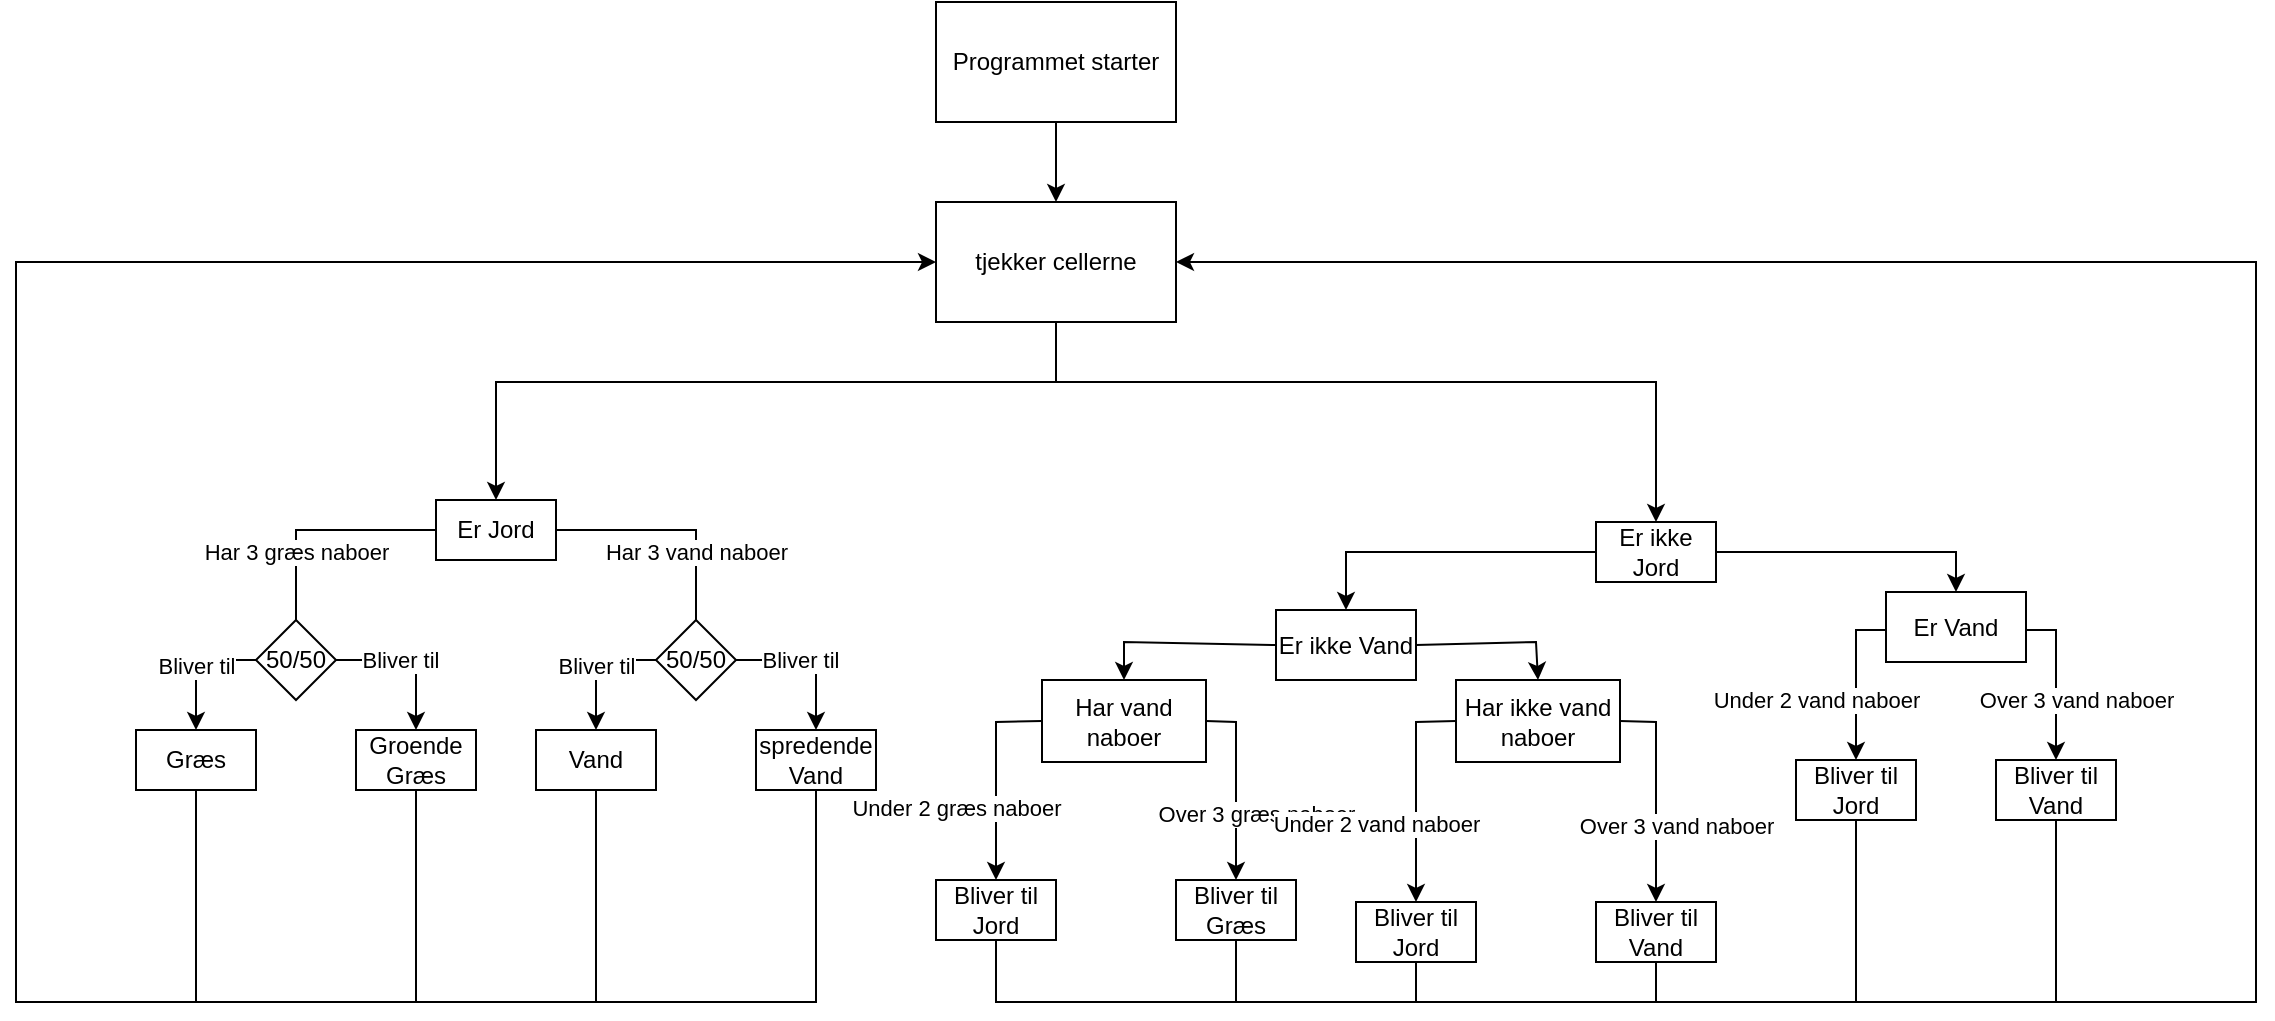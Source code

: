 <mxfile version="21.1.2" type="device">
  <diagram name="Side-1" id="yNfRaHSVCuGR44uHi-wh">
    <mxGraphModel dx="2599" dy="739" grid="1" gridSize="10" guides="1" tooltips="1" connect="1" arrows="1" fold="1" page="1" pageScale="1" pageWidth="1169" pageHeight="827" math="0" shadow="0">
      <root>
        <mxCell id="0" />
        <mxCell id="1" parent="0" />
        <mxCell id="9loAOh5dhfeu6k45An3E-3" style="edgeStyle=orthogonalEdgeStyle;rounded=0;orthogonalLoop=1;jettySize=auto;html=1;entryX=0.5;entryY=0;entryDx=0;entryDy=0;" parent="1" source="9loAOh5dhfeu6k45An3E-1" target="9loAOh5dhfeu6k45An3E-2" edge="1">
          <mxGeometry relative="1" as="geometry" />
        </mxCell>
        <mxCell id="9loAOh5dhfeu6k45An3E-1" value="Programmet starter" style="rounded=0;whiteSpace=wrap;html=1;" parent="1" vertex="1">
          <mxGeometry x="380" y="20" width="120" height="60" as="geometry" />
        </mxCell>
        <mxCell id="9loAOh5dhfeu6k45An3E-2" value="tjekker cellerne" style="rounded=0;whiteSpace=wrap;html=1;" parent="1" vertex="1">
          <mxGeometry x="380" y="120" width="120" height="60" as="geometry" />
        </mxCell>
        <mxCell id="9loAOh5dhfeu6k45An3E-4" value="Er Jord" style="rounded=0;whiteSpace=wrap;html=1;" parent="1" vertex="1">
          <mxGeometry x="130" y="269" width="60" height="30" as="geometry" />
        </mxCell>
        <mxCell id="9loAOh5dhfeu6k45An3E-7" value="" style="endArrow=classic;html=1;rounded=0;exitX=0.5;exitY=1;exitDx=0;exitDy=0;entryX=0.5;entryY=0;entryDx=0;entryDy=0;" parent="1" source="9loAOh5dhfeu6k45An3E-2" target="9loAOh5dhfeu6k45An3E-4" edge="1">
          <mxGeometry width="50" height="50" relative="1" as="geometry">
            <mxPoint x="310" y="400" as="sourcePoint" />
            <mxPoint x="360" y="350" as="targetPoint" />
            <Array as="points">
              <mxPoint x="440" y="210" />
              <mxPoint x="160" y="210" />
            </Array>
          </mxGeometry>
        </mxCell>
        <mxCell id="9loAOh5dhfeu6k45An3E-8" value="Græs" style="rounded=0;whiteSpace=wrap;html=1;" parent="1" vertex="1">
          <mxGeometry x="-20" y="384" width="60" height="30" as="geometry" />
        </mxCell>
        <mxCell id="9loAOh5dhfeu6k45An3E-10" value="50/50" style="rhombus;whiteSpace=wrap;html=1;" parent="1" vertex="1">
          <mxGeometry x="40" y="329" width="40" height="40" as="geometry" />
        </mxCell>
        <mxCell id="9loAOh5dhfeu6k45An3E-11" value="Har 3 græs naboer" style="endArrow=none;html=1;rounded=0;exitX=0;exitY=0.5;exitDx=0;exitDy=0;entryX=0.5;entryY=0;entryDx=0;entryDy=0;" parent="1" source="9loAOh5dhfeu6k45An3E-4" target="9loAOh5dhfeu6k45An3E-10" edge="1">
          <mxGeometry x="0.407" width="50" height="50" relative="1" as="geometry">
            <mxPoint x="160" y="409" as="sourcePoint" />
            <mxPoint x="210" y="359" as="targetPoint" />
            <Array as="points">
              <mxPoint x="60" y="284" />
            </Array>
            <mxPoint as="offset" />
          </mxGeometry>
        </mxCell>
        <mxCell id="9loAOh5dhfeu6k45An3E-12" value="Groende Græs" style="rounded=0;whiteSpace=wrap;html=1;" parent="1" vertex="1">
          <mxGeometry x="90" y="384" width="60" height="30" as="geometry" />
        </mxCell>
        <mxCell id="9loAOh5dhfeu6k45An3E-14" value="Bliver til" style="edgeStyle=orthogonalEdgeStyle;rounded=0;orthogonalLoop=1;jettySize=auto;html=1;entryX=0.5;entryY=0;entryDx=0;entryDy=0;exitX=1;exitY=0.5;exitDx=0;exitDy=0;" parent="1" source="9loAOh5dhfeu6k45An3E-10" target="9loAOh5dhfeu6k45An3E-12" edge="1">
          <mxGeometry x="-0.143" relative="1" as="geometry">
            <mxPoint x="50" y="359" as="sourcePoint" />
            <mxPoint x="10" y="389" as="targetPoint" />
            <Array as="points">
              <mxPoint x="120" y="349" />
            </Array>
            <mxPoint as="offset" />
          </mxGeometry>
        </mxCell>
        <mxCell id="9loAOh5dhfeu6k45An3E-23" value="Bliver til" style="endArrow=classic;html=1;rounded=0;exitX=0;exitY=0.5;exitDx=0;exitDy=0;entryX=0.5;entryY=0;entryDx=0;entryDy=0;" parent="1" source="9loAOh5dhfeu6k45An3E-10" target="9loAOh5dhfeu6k45An3E-8" edge="1">
          <mxGeometry width="50" height="50" relative="1" as="geometry">
            <mxPoint x="240" y="389" as="sourcePoint" />
            <mxPoint x="290" y="339" as="targetPoint" />
            <Array as="points">
              <mxPoint x="10" y="349" />
            </Array>
          </mxGeometry>
        </mxCell>
        <mxCell id="9loAOh5dhfeu6k45An3E-24" value="Vand" style="rounded=0;whiteSpace=wrap;html=1;" parent="1" vertex="1">
          <mxGeometry x="180" y="384" width="60" height="30" as="geometry" />
        </mxCell>
        <mxCell id="9loAOh5dhfeu6k45An3E-25" value="50/50" style="rhombus;whiteSpace=wrap;html=1;" parent="1" vertex="1">
          <mxGeometry x="240" y="329" width="40" height="40" as="geometry" />
        </mxCell>
        <mxCell id="9loAOh5dhfeu6k45An3E-26" value="Har 3 vand naboer" style="endArrow=none;html=1;rounded=0;exitX=1;exitY=0.5;exitDx=0;exitDy=0;entryX=0.5;entryY=0;entryDx=0;entryDy=0;" parent="1" source="9loAOh5dhfeu6k45An3E-4" target="9loAOh5dhfeu6k45An3E-25" edge="1">
          <mxGeometry x="0.407" width="50" height="50" relative="1" as="geometry">
            <mxPoint x="160" y="284" as="sourcePoint" />
            <mxPoint x="340" y="424" as="targetPoint" />
            <Array as="points">
              <mxPoint x="260" y="284" />
            </Array>
            <mxPoint as="offset" />
          </mxGeometry>
        </mxCell>
        <mxCell id="9loAOh5dhfeu6k45An3E-27" value="spredende Vand" style="rounded=0;whiteSpace=wrap;html=1;" parent="1" vertex="1">
          <mxGeometry x="290" y="384" width="60" height="30" as="geometry" />
        </mxCell>
        <mxCell id="9loAOh5dhfeu6k45An3E-28" value="Bliver til" style="edgeStyle=orthogonalEdgeStyle;rounded=0;orthogonalLoop=1;jettySize=auto;html=1;entryX=0.5;entryY=0;entryDx=0;entryDy=0;exitX=1;exitY=0.5;exitDx=0;exitDy=0;" parent="1" source="9loAOh5dhfeu6k45An3E-25" target="9loAOh5dhfeu6k45An3E-27" edge="1">
          <mxGeometry x="-0.143" relative="1" as="geometry">
            <mxPoint x="250" y="359" as="sourcePoint" />
            <mxPoint x="210" y="389" as="targetPoint" />
            <Array as="points">
              <mxPoint x="320" y="349" />
            </Array>
            <mxPoint as="offset" />
          </mxGeometry>
        </mxCell>
        <mxCell id="9loAOh5dhfeu6k45An3E-29" value="Bliver til" style="endArrow=classic;html=1;rounded=0;exitX=0;exitY=0.5;exitDx=0;exitDy=0;entryX=0.5;entryY=0;entryDx=0;entryDy=0;" parent="1" source="9loAOh5dhfeu6k45An3E-25" target="9loAOh5dhfeu6k45An3E-24" edge="1">
          <mxGeometry width="50" height="50" relative="1" as="geometry">
            <mxPoint x="440" y="389" as="sourcePoint" />
            <mxPoint x="490" y="339" as="targetPoint" />
            <Array as="points">
              <mxPoint x="210" y="349" />
            </Array>
          </mxGeometry>
        </mxCell>
        <mxCell id="9loAOh5dhfeu6k45An3E-33" value="Under 2 græs naboer" style="endArrow=classic;html=1;rounded=0;exitX=0;exitY=0.5;exitDx=0;exitDy=0;entryX=0.5;entryY=0;entryDx=0;entryDy=0;" parent="1" source="S-4CXqmR6mleJ9AHoKBr-5" target="9loAOh5dhfeu6k45An3E-35" edge="1">
          <mxGeometry x="0.294" y="-20" width="50" height="50" relative="1" as="geometry">
            <mxPoint x="450.0" y="435" as="sourcePoint" />
            <mxPoint x="430" y="500" as="targetPoint" />
            <Array as="points">
              <mxPoint x="410" y="380" />
            </Array>
            <mxPoint as="offset" />
          </mxGeometry>
        </mxCell>
        <mxCell id="9loAOh5dhfeu6k45An3E-34" value="Over 3 græs naboer" style="endArrow=classic;html=1;rounded=0;exitX=1;exitY=0.5;exitDx=0;exitDy=0;entryX=0.5;entryY=0;entryDx=0;entryDy=0;" parent="1" source="S-4CXqmR6mleJ9AHoKBr-5" target="9loAOh5dhfeu6k45An3E-37" edge="1">
          <mxGeometry x="0.294" y="10" width="50" height="50" relative="1" as="geometry">
            <mxPoint x="510.0" y="435" as="sourcePoint" />
            <mxPoint x="530" y="460" as="targetPoint" />
            <Array as="points">
              <mxPoint x="530" y="380" />
            </Array>
            <mxPoint as="offset" />
          </mxGeometry>
        </mxCell>
        <mxCell id="9loAOh5dhfeu6k45An3E-35" value="Bliver til Jord" style="rounded=0;whiteSpace=wrap;html=1;" parent="1" vertex="1">
          <mxGeometry x="380" y="459" width="60" height="30" as="geometry" />
        </mxCell>
        <mxCell id="9loAOh5dhfeu6k45An3E-37" value="Bliver til Græs" style="rounded=0;whiteSpace=wrap;html=1;" parent="1" vertex="1">
          <mxGeometry x="500" y="459" width="60" height="30" as="geometry" />
        </mxCell>
        <mxCell id="9loAOh5dhfeu6k45An3E-39" value="Under 2 vand naboer" style="endArrow=classic;html=1;rounded=0;exitX=0;exitY=0.5;exitDx=0;exitDy=0;entryX=0.5;entryY=0;entryDx=0;entryDy=0;" parent="1" target="9loAOh5dhfeu6k45An3E-41" edge="1">
          <mxGeometry x="0.294" y="-20" width="50" height="50" relative="1" as="geometry">
            <mxPoint x="860.0" y="334" as="sourcePoint" />
            <mxPoint x="840" y="399" as="targetPoint" />
            <Array as="points">
              <mxPoint x="840" y="334" />
            </Array>
            <mxPoint as="offset" />
          </mxGeometry>
        </mxCell>
        <mxCell id="9loAOh5dhfeu6k45An3E-40" value="Over 3 vand naboer" style="endArrow=classic;html=1;rounded=0;exitX=1;exitY=0.5;exitDx=0;exitDy=0;entryX=0.5;entryY=0;entryDx=0;entryDy=0;" parent="1" target="9loAOh5dhfeu6k45An3E-42" edge="1">
          <mxGeometry x="0.294" y="10" width="50" height="50" relative="1" as="geometry">
            <mxPoint x="920.0" y="334" as="sourcePoint" />
            <mxPoint x="940" y="359" as="targetPoint" />
            <Array as="points">
              <mxPoint x="940" y="334" />
            </Array>
            <mxPoint as="offset" />
          </mxGeometry>
        </mxCell>
        <mxCell id="9loAOh5dhfeu6k45An3E-41" value="Bliver til Jord" style="rounded=0;whiteSpace=wrap;html=1;" parent="1" vertex="1">
          <mxGeometry x="810" y="399" width="60" height="30" as="geometry" />
        </mxCell>
        <mxCell id="9loAOh5dhfeu6k45An3E-42" value="Bliver til Vand" style="rounded=0;whiteSpace=wrap;html=1;" parent="1" vertex="1">
          <mxGeometry x="910" y="399" width="60" height="30" as="geometry" />
        </mxCell>
        <mxCell id="S-4CXqmR6mleJ9AHoKBr-18" value="" style="edgeStyle=orthogonalEdgeStyle;rounded=0;orthogonalLoop=1;jettySize=auto;html=1;" edge="1" parent="1" source="S-4CXqmR6mleJ9AHoKBr-1" target="S-4CXqmR6mleJ9AHoKBr-3">
          <mxGeometry relative="1" as="geometry" />
        </mxCell>
        <mxCell id="S-4CXqmR6mleJ9AHoKBr-19" style="edgeStyle=orthogonalEdgeStyle;rounded=0;orthogonalLoop=1;jettySize=auto;html=1;entryX=0.5;entryY=0;entryDx=0;entryDy=0;" edge="1" parent="1" source="S-4CXqmR6mleJ9AHoKBr-1" target="S-4CXqmR6mleJ9AHoKBr-4">
          <mxGeometry relative="1" as="geometry" />
        </mxCell>
        <mxCell id="S-4CXqmR6mleJ9AHoKBr-1" value="Er ikke Jord" style="rounded=0;whiteSpace=wrap;html=1;" vertex="1" parent="1">
          <mxGeometry x="710" y="280" width="60" height="30" as="geometry" />
        </mxCell>
        <mxCell id="S-4CXqmR6mleJ9AHoKBr-3" value="Er ikke Vand" style="rounded=0;whiteSpace=wrap;html=1;" vertex="1" parent="1">
          <mxGeometry x="550" y="324" width="70" height="35" as="geometry" />
        </mxCell>
        <mxCell id="S-4CXqmR6mleJ9AHoKBr-4" value="Er Vand" style="rounded=0;whiteSpace=wrap;html=1;" vertex="1" parent="1">
          <mxGeometry x="855" y="315" width="70" height="35" as="geometry" />
        </mxCell>
        <mxCell id="S-4CXqmR6mleJ9AHoKBr-5" value="Har vand naboer" style="rounded=0;whiteSpace=wrap;html=1;" vertex="1" parent="1">
          <mxGeometry x="433" y="359" width="82" height="41" as="geometry" />
        </mxCell>
        <mxCell id="S-4CXqmR6mleJ9AHoKBr-6" value="Har ikke vand naboer" style="rounded=0;whiteSpace=wrap;html=1;" vertex="1" parent="1">
          <mxGeometry x="640" y="359" width="82" height="41" as="geometry" />
        </mxCell>
        <mxCell id="S-4CXqmR6mleJ9AHoKBr-8" value="Bliver til Jord" style="rounded=0;whiteSpace=wrap;html=1;" vertex="1" parent="1">
          <mxGeometry x="590" y="470" width="60" height="30" as="geometry" />
        </mxCell>
        <mxCell id="S-4CXqmR6mleJ9AHoKBr-9" value="Bliver til Vand" style="rounded=0;whiteSpace=wrap;html=1;" vertex="1" parent="1">
          <mxGeometry x="710" y="470" width="60" height="30" as="geometry" />
        </mxCell>
        <mxCell id="S-4CXqmR6mleJ9AHoKBr-10" value="Under 2 vand naboer" style="endArrow=classic;html=1;rounded=0;exitX=0;exitY=0.5;exitDx=0;exitDy=0;entryX=0.5;entryY=0;entryDx=0;entryDy=0;" edge="1" parent="1" source="S-4CXqmR6mleJ9AHoKBr-6" target="S-4CXqmR6mleJ9AHoKBr-8">
          <mxGeometry x="0.294" y="-20" width="50" height="50" relative="1" as="geometry">
            <mxPoint x="680.0" y="405" as="sourcePoint" />
            <mxPoint x="660" y="470" as="targetPoint" />
            <Array as="points">
              <mxPoint x="620" y="380" />
            </Array>
            <mxPoint as="offset" />
          </mxGeometry>
        </mxCell>
        <mxCell id="S-4CXqmR6mleJ9AHoKBr-12" value="Over 3 vand naboer" style="endArrow=classic;html=1;rounded=0;exitX=1;exitY=0.5;exitDx=0;exitDy=0;entryX=0.5;entryY=0;entryDx=0;entryDy=0;" edge="1" parent="1" source="S-4CXqmR6mleJ9AHoKBr-6" target="S-4CXqmR6mleJ9AHoKBr-9">
          <mxGeometry x="0.294" y="10" width="50" height="50" relative="1" as="geometry">
            <mxPoint x="800.0" y="459" as="sourcePoint" />
            <mxPoint x="820" y="524" as="targetPoint" />
            <Array as="points">
              <mxPoint x="740" y="380" />
            </Array>
            <mxPoint as="offset" />
          </mxGeometry>
        </mxCell>
        <mxCell id="S-4CXqmR6mleJ9AHoKBr-14" value="" style="endArrow=classic;html=1;rounded=0;entryX=0.5;entryY=0;entryDx=0;entryDy=0;" edge="1" parent="1" target="S-4CXqmR6mleJ9AHoKBr-1">
          <mxGeometry width="50" height="50" relative="1" as="geometry">
            <mxPoint x="440" y="210" as="sourcePoint" />
            <mxPoint x="670" y="340" as="targetPoint" />
            <Array as="points">
              <mxPoint x="740" y="210" />
            </Array>
          </mxGeometry>
        </mxCell>
        <mxCell id="S-4CXqmR6mleJ9AHoKBr-15" value="" style="endArrow=classic;html=1;rounded=0;exitX=0;exitY=0.5;exitDx=0;exitDy=0;entryX=0.5;entryY=0;entryDx=0;entryDy=0;" edge="1" parent="1" source="S-4CXqmR6mleJ9AHoKBr-3" target="S-4CXqmR6mleJ9AHoKBr-5">
          <mxGeometry width="50" height="50" relative="1" as="geometry">
            <mxPoint x="620" y="390" as="sourcePoint" />
            <mxPoint x="670" y="340" as="targetPoint" />
            <Array as="points">
              <mxPoint x="474" y="340" />
            </Array>
          </mxGeometry>
        </mxCell>
        <mxCell id="S-4CXqmR6mleJ9AHoKBr-16" value="" style="endArrow=classic;html=1;rounded=0;exitX=1;exitY=0.5;exitDx=0;exitDy=0;entryX=0.5;entryY=0;entryDx=0;entryDy=0;" edge="1" parent="1" source="S-4CXqmR6mleJ9AHoKBr-3" target="S-4CXqmR6mleJ9AHoKBr-6">
          <mxGeometry width="50" height="50" relative="1" as="geometry">
            <mxPoint x="620" y="390" as="sourcePoint" />
            <mxPoint x="670" y="340" as="targetPoint" />
            <Array as="points">
              <mxPoint x="680" y="340" />
            </Array>
          </mxGeometry>
        </mxCell>
        <mxCell id="S-4CXqmR6mleJ9AHoKBr-20" value="" style="endArrow=classic;html=1;rounded=0;exitX=0.5;exitY=1;exitDx=0;exitDy=0;entryX=0;entryY=0.5;entryDx=0;entryDy=0;" edge="1" parent="1" source="9loAOh5dhfeu6k45An3E-27" target="9loAOh5dhfeu6k45An3E-2">
          <mxGeometry width="50" height="50" relative="1" as="geometry">
            <mxPoint x="260" y="600" as="sourcePoint" />
            <mxPoint x="310" y="550" as="targetPoint" />
            <Array as="points">
              <mxPoint x="320" y="520" />
              <mxPoint x="-80" y="520" />
              <mxPoint x="-80" y="150" />
            </Array>
          </mxGeometry>
        </mxCell>
        <mxCell id="S-4CXqmR6mleJ9AHoKBr-21" value="" style="endArrow=none;html=1;rounded=0;entryX=0.5;entryY=1;entryDx=0;entryDy=0;" edge="1" parent="1" target="9loAOh5dhfeu6k45An3E-24">
          <mxGeometry width="50" height="50" relative="1" as="geometry">
            <mxPoint x="210" y="520" as="sourcePoint" />
            <mxPoint x="550" y="400" as="targetPoint" />
          </mxGeometry>
        </mxCell>
        <mxCell id="S-4CXqmR6mleJ9AHoKBr-22" value="" style="endArrow=none;html=1;rounded=0;entryX=0.5;entryY=1;entryDx=0;entryDy=0;" edge="1" parent="1" target="9loAOh5dhfeu6k45An3E-12">
          <mxGeometry width="50" height="50" relative="1" as="geometry">
            <mxPoint x="120" y="520" as="sourcePoint" />
            <mxPoint x="140" y="440" as="targetPoint" />
          </mxGeometry>
        </mxCell>
        <mxCell id="S-4CXqmR6mleJ9AHoKBr-23" value="" style="endArrow=none;html=1;rounded=0;entryX=0.5;entryY=1;entryDx=0;entryDy=0;" edge="1" parent="1" target="9loAOh5dhfeu6k45An3E-8">
          <mxGeometry width="50" height="50" relative="1" as="geometry">
            <mxPoint x="10" y="520" as="sourcePoint" />
            <mxPoint x="550" y="400" as="targetPoint" />
          </mxGeometry>
        </mxCell>
        <mxCell id="S-4CXqmR6mleJ9AHoKBr-25" value="" style="endArrow=classic;html=1;rounded=0;exitX=0.5;exitY=1;exitDx=0;exitDy=0;entryX=1;entryY=0.5;entryDx=0;entryDy=0;" edge="1" parent="1" source="9loAOh5dhfeu6k45An3E-35" target="9loAOh5dhfeu6k45An3E-2">
          <mxGeometry width="50" height="50" relative="1" as="geometry">
            <mxPoint x="450" y="680" as="sourcePoint" />
            <mxPoint x="500" y="630" as="targetPoint" />
            <Array as="points">
              <mxPoint x="410" y="520" />
              <mxPoint x="1040" y="520" />
              <mxPoint x="1040" y="150" />
            </Array>
          </mxGeometry>
        </mxCell>
        <mxCell id="S-4CXqmR6mleJ9AHoKBr-26" value="" style="endArrow=none;html=1;rounded=0;entryX=0.5;entryY=1;entryDx=0;entryDy=0;" edge="1" parent="1" target="9loAOh5dhfeu6k45An3E-37">
          <mxGeometry width="50" height="50" relative="1" as="geometry">
            <mxPoint x="530" y="520" as="sourcePoint" />
            <mxPoint x="550" y="400" as="targetPoint" />
          </mxGeometry>
        </mxCell>
        <mxCell id="S-4CXqmR6mleJ9AHoKBr-27" value="" style="endArrow=none;html=1;rounded=0;entryX=0.5;entryY=1;entryDx=0;entryDy=0;" edge="1" parent="1" target="S-4CXqmR6mleJ9AHoKBr-8">
          <mxGeometry width="50" height="50" relative="1" as="geometry">
            <mxPoint x="620" y="520" as="sourcePoint" />
            <mxPoint x="540" y="499" as="targetPoint" />
          </mxGeometry>
        </mxCell>
        <mxCell id="S-4CXqmR6mleJ9AHoKBr-28" value="" style="endArrow=none;html=1;rounded=0;exitX=0.5;exitY=1;exitDx=0;exitDy=0;" edge="1" parent="1" source="S-4CXqmR6mleJ9AHoKBr-9">
          <mxGeometry width="50" height="50" relative="1" as="geometry">
            <mxPoint x="550" y="540" as="sourcePoint" />
            <mxPoint x="740" y="520" as="targetPoint" />
          </mxGeometry>
        </mxCell>
        <mxCell id="S-4CXqmR6mleJ9AHoKBr-29" value="" style="endArrow=none;html=1;rounded=0;entryX=0.5;entryY=1;entryDx=0;entryDy=0;" edge="1" parent="1" target="9loAOh5dhfeu6k45An3E-41">
          <mxGeometry width="50" height="50" relative="1" as="geometry">
            <mxPoint x="840" y="520" as="sourcePoint" />
            <mxPoint x="560" y="519" as="targetPoint" />
          </mxGeometry>
        </mxCell>
        <mxCell id="S-4CXqmR6mleJ9AHoKBr-30" value="" style="endArrow=none;html=1;rounded=0;entryX=0.5;entryY=1;entryDx=0;entryDy=0;" edge="1" parent="1" target="9loAOh5dhfeu6k45An3E-42">
          <mxGeometry width="50" height="50" relative="1" as="geometry">
            <mxPoint x="940" y="520" as="sourcePoint" />
            <mxPoint x="570" y="529" as="targetPoint" />
          </mxGeometry>
        </mxCell>
      </root>
    </mxGraphModel>
  </diagram>
</mxfile>
